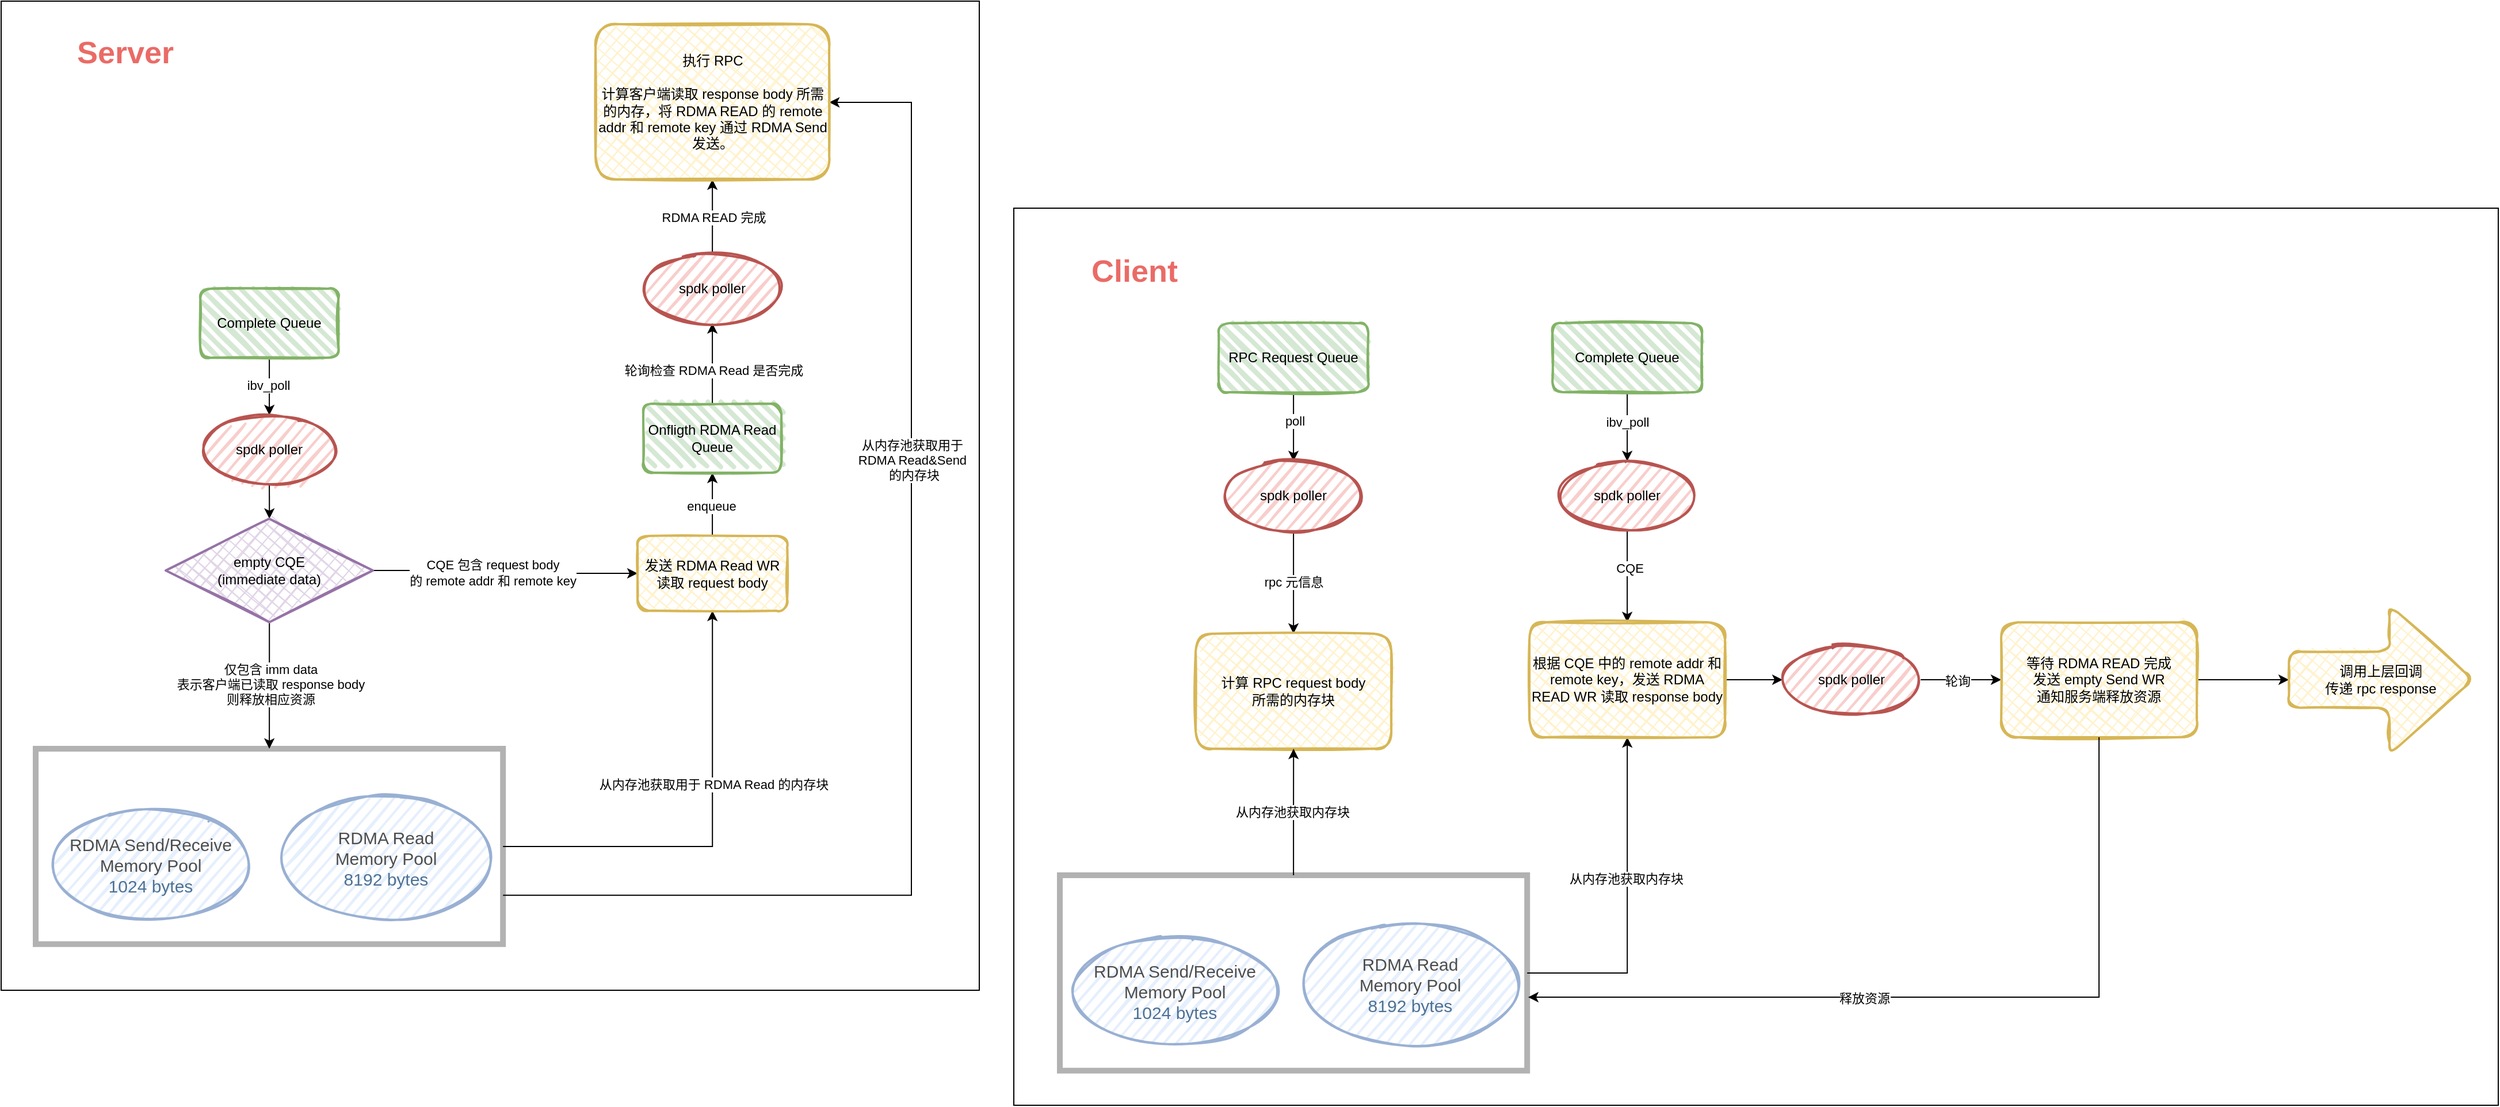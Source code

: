 <mxfile version="22.1.7" type="github">
  <diagram name="第 1 页" id="NqDb-BhbJvzoAJQ0jPAj">
    <mxGraphModel dx="1990" dy="1328" grid="1" gridSize="10" guides="1" tooltips="1" connect="1" arrows="1" fold="1" page="1" pageScale="1" pageWidth="2200" pageHeight="2600" math="0" shadow="0">
      <root>
        <mxCell id="0" />
        <mxCell id="1" parent="0" />
        <mxCell id="9RcKSIrhGy8VHyxV1iM6-8" value="" style="edgeStyle=orthogonalEdgeStyle;rounded=0;orthogonalLoop=1;jettySize=auto;html=1;" edge="1" parent="1" source="9RcKSIrhGy8VHyxV1iM6-1" target="9RcKSIrhGy8VHyxV1iM6-4">
          <mxGeometry relative="1" as="geometry" />
        </mxCell>
        <mxCell id="9RcKSIrhGy8VHyxV1iM6-9" value="ibv_poll" style="edgeLabel;html=1;align=center;verticalAlign=middle;resizable=0;points=[];" vertex="1" connectable="0" parent="9RcKSIrhGy8VHyxV1iM6-8">
          <mxGeometry x="-0.04" y="-1" relative="1" as="geometry">
            <mxPoint as="offset" />
          </mxGeometry>
        </mxCell>
        <mxCell id="9RcKSIrhGy8VHyxV1iM6-1" value="Complete Queue" style="rounded=1;whiteSpace=wrap;html=1;strokeWidth=2;fillWeight=4;hachureGap=8;hachureAngle=45;fillColor=#d5e8d4;sketch=1;strokeColor=#82b366;" vertex="1" parent="1">
          <mxGeometry x="183.05" y="260" width="120" height="60" as="geometry" />
        </mxCell>
        <mxCell id="9RcKSIrhGy8VHyxV1iM6-2" value="&lt;font style=&quot;font-size: 15px;&quot;&gt;RDMA Send/Receive&lt;br&gt;Memory Pool&lt;br&gt;&lt;font color=&quot;#003366&quot;&gt;1024 bytes&lt;/font&gt;&lt;br&gt;&lt;/font&gt;" style="ellipse;whiteSpace=wrap;html=1;strokeWidth=2;fillWeight=2;hachureGap=8;fillStyle=dots;sketch=1;fillColor=#dae8fc;strokeColor=#6c8ebf;" vertex="1" parent="1">
          <mxGeometry x="50.0" y="711.51" width="180" height="98.39" as="geometry" />
        </mxCell>
        <mxCell id="9RcKSIrhGy8VHyxV1iM6-3" value="&lt;font style=&quot;font-size: 15px;&quot;&gt;RDMA Read&lt;br&gt;Memory Pool&lt;br&gt;&lt;font color=&quot;#003366&quot;&gt;8192 bytes&lt;/font&gt;&lt;br&gt;&lt;/font&gt;" style="ellipse;whiteSpace=wrap;html=1;strokeWidth=2;fillWeight=2;hachureGap=8;fillStyle=dots;sketch=1;fillColor=#dae8fc;strokeColor=#6c8ebf;shadow=0;" vertex="1" parent="1">
          <mxGeometry x="250" y="699.9" width="189.45" height="110" as="geometry" />
        </mxCell>
        <mxCell id="9RcKSIrhGy8VHyxV1iM6-10" value="" style="edgeStyle=orthogonalEdgeStyle;rounded=0;orthogonalLoop=1;jettySize=auto;html=1;" edge="1" parent="1" source="9RcKSIrhGy8VHyxV1iM6-4" target="9RcKSIrhGy8VHyxV1iM6-7">
          <mxGeometry relative="1" as="geometry" />
        </mxCell>
        <mxCell id="9RcKSIrhGy8VHyxV1iM6-4" value="spdk poller" style="ellipse;whiteSpace=wrap;html=1;strokeWidth=2;fillWeight=2;hachureGap=8;fillColor=#f8cecc;fillStyle=dots;sketch=1;strokeColor=#b85450;" vertex="1" parent="1">
          <mxGeometry x="183.05" y="370" width="120" height="60" as="geometry" />
        </mxCell>
        <mxCell id="9RcKSIrhGy8VHyxV1iM6-22" value="" style="edgeStyle=orthogonalEdgeStyle;rounded=0;orthogonalLoop=1;jettySize=auto;html=1;" edge="1" parent="1" source="9RcKSIrhGy8VHyxV1iM6-7" target="9RcKSIrhGy8VHyxV1iM6-21">
          <mxGeometry relative="1" as="geometry" />
        </mxCell>
        <mxCell id="9RcKSIrhGy8VHyxV1iM6-23" value="仅包含 imm data&lt;br&gt;表示客户端已读取 response body&lt;br&gt;则释放相应资源" style="edgeLabel;html=1;align=center;verticalAlign=middle;resizable=0;points=[];" vertex="1" connectable="0" parent="9RcKSIrhGy8VHyxV1iM6-22">
          <mxGeometry x="-0.019" y="1" relative="1" as="geometry">
            <mxPoint as="offset" />
          </mxGeometry>
        </mxCell>
        <mxCell id="9RcKSIrhGy8VHyxV1iM6-26" value="" style="edgeStyle=orthogonalEdgeStyle;rounded=0;orthogonalLoop=1;jettySize=auto;html=1;" edge="1" parent="1" source="9RcKSIrhGy8VHyxV1iM6-7" target="9RcKSIrhGy8VHyxV1iM6-25">
          <mxGeometry relative="1" as="geometry" />
        </mxCell>
        <mxCell id="9RcKSIrhGy8VHyxV1iM6-27" value="CQE 包含 request body&lt;br&gt;的 remote addr 和 remote key" style="edgeLabel;html=1;align=center;verticalAlign=middle;resizable=0;points=[];" vertex="1" connectable="0" parent="9RcKSIrhGy8VHyxV1iM6-26">
          <mxGeometry x="-0.109" y="-2" relative="1" as="geometry">
            <mxPoint as="offset" />
          </mxGeometry>
        </mxCell>
        <mxCell id="9RcKSIrhGy8VHyxV1iM6-7" value="empty CQE&lt;br&gt;(immediate data)" style="rhombus;whiteSpace=wrap;html=1;strokeWidth=2;fillWeight=-1;hachureGap=8;fillStyle=cross-hatch;fillColor=#e1d5e7;sketch=1;strokeColor=#9673a6;" vertex="1" parent="1">
          <mxGeometry x="153.05" y="460" width="180" height="90" as="geometry" />
        </mxCell>
        <mxCell id="9RcKSIrhGy8VHyxV1iM6-88" style="edgeStyle=orthogonalEdgeStyle;rounded=0;orthogonalLoop=1;jettySize=auto;html=1;" edge="1" parent="1" source="9RcKSIrhGy8VHyxV1iM6-21" target="9RcKSIrhGy8VHyxV1iM6-25">
          <mxGeometry relative="1" as="geometry" />
        </mxCell>
        <mxCell id="9RcKSIrhGy8VHyxV1iM6-89" value="从内存池获取用于 RDMA Read 的内存块" style="edgeLabel;html=1;align=center;verticalAlign=middle;resizable=0;points=[];" vertex="1" connectable="0" parent="9RcKSIrhGy8VHyxV1iM6-88">
          <mxGeometry x="0.22" y="-1" relative="1" as="geometry">
            <mxPoint as="offset" />
          </mxGeometry>
        </mxCell>
        <mxCell id="9RcKSIrhGy8VHyxV1iM6-90" style="edgeStyle=orthogonalEdgeStyle;rounded=0;orthogonalLoop=1;jettySize=auto;html=1;exitX=1;exitY=0.75;exitDx=0;exitDy=0;" edge="1" parent="1" source="9RcKSIrhGy8VHyxV1iM6-21" target="9RcKSIrhGy8VHyxV1iM6-52">
          <mxGeometry relative="1" as="geometry">
            <mxPoint x="800" y="100" as="targetPoint" />
            <Array as="points">
              <mxPoint x="801" y="787" />
              <mxPoint x="801" y="98" />
            </Array>
          </mxGeometry>
        </mxCell>
        <mxCell id="9RcKSIrhGy8VHyxV1iM6-92" value="从内存池获取用于&amp;nbsp;&lt;br style=&quot;border-color: var(--border-color);&quot;&gt;RDMA Read&amp;amp;Send&amp;nbsp;&lt;br style=&quot;border-color: var(--border-color);&quot;&gt;的内存块" style="edgeLabel;html=1;align=center;verticalAlign=middle;resizable=0;points=[];" vertex="1" connectable="0" parent="9RcKSIrhGy8VHyxV1iM6-90">
          <mxGeometry x="0.316" y="-2" relative="1" as="geometry">
            <mxPoint as="offset" />
          </mxGeometry>
        </mxCell>
        <mxCell id="9RcKSIrhGy8VHyxV1iM6-21" value="" style="rounded=0;whiteSpace=wrap;html=1;opacity=30;strokeWidth=5;" vertex="1" parent="1">
          <mxGeometry x="40.0" y="660" width="406.1" height="169.9" as="geometry" />
        </mxCell>
        <mxCell id="9RcKSIrhGy8VHyxV1iM6-47" value="" style="edgeStyle=orthogonalEdgeStyle;rounded=0;orthogonalLoop=1;jettySize=auto;html=1;" edge="1" parent="1" source="9RcKSIrhGy8VHyxV1iM6-25" target="9RcKSIrhGy8VHyxV1iM6-46">
          <mxGeometry relative="1" as="geometry" />
        </mxCell>
        <mxCell id="9RcKSIrhGy8VHyxV1iM6-48" value="enqueue" style="edgeLabel;html=1;align=center;verticalAlign=middle;resizable=0;points=[];" vertex="1" connectable="0" parent="9RcKSIrhGy8VHyxV1iM6-47">
          <mxGeometry x="-0.054" y="1" relative="1" as="geometry">
            <mxPoint as="offset" />
          </mxGeometry>
        </mxCell>
        <mxCell id="9RcKSIrhGy8VHyxV1iM6-25" value="发送 RDMA Read WR&lt;br&gt;读取 request body" style="rounded=1;whiteSpace=wrap;html=1;fillColor=#fff2cc;strokeColor=#d6b656;strokeWidth=2;fillWeight=-1;hachureGap=8;fillStyle=cross-hatch;sketch=1;" vertex="1" parent="1">
          <mxGeometry x="563.05" y="475" width="130" height="65" as="geometry" />
        </mxCell>
        <mxCell id="9RcKSIrhGy8VHyxV1iM6-36" value="" style="edgeStyle=orthogonalEdgeStyle;rounded=0;orthogonalLoop=1;jettySize=auto;html=1;" edge="1" parent="1" source="9RcKSIrhGy8VHyxV1iM6-34" target="9RcKSIrhGy8VHyxV1iM6-35">
          <mxGeometry relative="1" as="geometry" />
        </mxCell>
        <mxCell id="9RcKSIrhGy8VHyxV1iM6-37" value="poll" style="edgeLabel;html=1;align=center;verticalAlign=middle;resizable=0;points=[];" vertex="1" connectable="0" parent="9RcKSIrhGy8VHyxV1iM6-36">
          <mxGeometry x="-0.167" y="1" relative="1" as="geometry">
            <mxPoint as="offset" />
          </mxGeometry>
        </mxCell>
        <mxCell id="9RcKSIrhGy8VHyxV1iM6-34" value="RPC Request Queue" style="rounded=1;whiteSpace=wrap;html=1;strokeWidth=2;fillWeight=4;hachureGap=8;hachureAngle=45;fillColor=#d5e8d4;sketch=1;strokeColor=#82b366;" vertex="1" parent="1">
          <mxGeometry x="1068.05" y="290" width="130" height="60" as="geometry" />
        </mxCell>
        <mxCell id="9RcKSIrhGy8VHyxV1iM6-39" value="rpc 元信息" style="edgeStyle=orthogonalEdgeStyle;rounded=0;orthogonalLoop=1;jettySize=auto;html=1;" edge="1" parent="1" source="9RcKSIrhGy8VHyxV1iM6-35" target="9RcKSIrhGy8VHyxV1iM6-38">
          <mxGeometry relative="1" as="geometry" />
        </mxCell>
        <mxCell id="9RcKSIrhGy8VHyxV1iM6-35" value="spdk poller" style="ellipse;whiteSpace=wrap;html=1;strokeWidth=2;fillWeight=2;hachureGap=8;fillColor=#f8cecc;fillStyle=dots;sketch=1;strokeColor=#b85450;" vertex="1" parent="1">
          <mxGeometry x="1073.05" y="410" width="120" height="60" as="geometry" />
        </mxCell>
        <mxCell id="9RcKSIrhGy8VHyxV1iM6-38" value="计算 RPC request body&lt;br&gt;所需的内存块" style="rounded=1;whiteSpace=wrap;html=1;fillColor=#fff2cc;strokeColor=#d6b656;strokeWidth=2;fillWeight=-1;hachureGap=8;fillStyle=cross-hatch;sketch=1;" vertex="1" parent="1">
          <mxGeometry x="1048.05" y="560" width="170" height="100" as="geometry" />
        </mxCell>
        <mxCell id="9RcKSIrhGy8VHyxV1iM6-40" value="&lt;font style=&quot;font-size: 15px;&quot;&gt;RDMA Send/Receive&lt;br&gt;Memory Pool&lt;br&gt;&lt;font color=&quot;#003366&quot;&gt;1024 bytes&lt;/font&gt;&lt;br&gt;&lt;/font&gt;" style="ellipse;whiteSpace=wrap;html=1;strokeWidth=2;fillWeight=2;hachureGap=8;fillStyle=dots;sketch=1;fillColor=#dae8fc;strokeColor=#6c8ebf;" vertex="1" parent="1">
          <mxGeometry x="940" y="821.51" width="180" height="98.39" as="geometry" />
        </mxCell>
        <mxCell id="9RcKSIrhGy8VHyxV1iM6-41" value="&lt;font style=&quot;font-size: 15px;&quot;&gt;RDMA Read&lt;br&gt;Memory Pool&lt;br&gt;&lt;font color=&quot;#003366&quot;&gt;8192 bytes&lt;/font&gt;&lt;br&gt;&lt;/font&gt;" style="ellipse;whiteSpace=wrap;html=1;strokeWidth=2;fillWeight=2;hachureGap=8;fillStyle=dots;sketch=1;fillColor=#dae8fc;strokeColor=#6c8ebf;shadow=0;" vertex="1" parent="1">
          <mxGeometry x="1140" y="809.9" width="189.45" height="110" as="geometry" />
        </mxCell>
        <mxCell id="9RcKSIrhGy8VHyxV1iM6-84" value="" style="edgeStyle=orthogonalEdgeStyle;rounded=0;orthogonalLoop=1;jettySize=auto;html=1;" edge="1" parent="1" source="9RcKSIrhGy8VHyxV1iM6-42" target="9RcKSIrhGy8VHyxV1iM6-38">
          <mxGeometry relative="1" as="geometry" />
        </mxCell>
        <mxCell id="9RcKSIrhGy8VHyxV1iM6-85" value="从内存池获取内存块" style="edgeLabel;html=1;align=center;verticalAlign=middle;resizable=0;points=[];" vertex="1" connectable="0" parent="9RcKSIrhGy8VHyxV1iM6-84">
          <mxGeometry x="0.001" y="1" relative="1" as="geometry">
            <mxPoint as="offset" />
          </mxGeometry>
        </mxCell>
        <mxCell id="9RcKSIrhGy8VHyxV1iM6-86" style="edgeStyle=orthogonalEdgeStyle;rounded=0;orthogonalLoop=1;jettySize=auto;html=1;" edge="1" parent="1" source="9RcKSIrhGy8VHyxV1iM6-42" target="9RcKSIrhGy8VHyxV1iM6-65">
          <mxGeometry relative="1" as="geometry" />
        </mxCell>
        <mxCell id="9RcKSIrhGy8VHyxV1iM6-87" value="从内存池获取内存块" style="edgeLabel;html=1;align=center;verticalAlign=middle;resizable=0;points=[];" vertex="1" connectable="0" parent="9RcKSIrhGy8VHyxV1iM6-86">
          <mxGeometry x="0.157" y="1" relative="1" as="geometry">
            <mxPoint as="offset" />
          </mxGeometry>
        </mxCell>
        <mxCell id="9RcKSIrhGy8VHyxV1iM6-42" value="" style="rounded=0;whiteSpace=wrap;html=1;opacity=30;strokeWidth=5;" vertex="1" parent="1">
          <mxGeometry x="930" y="770" width="406.1" height="169.9" as="geometry" />
        </mxCell>
        <mxCell id="9RcKSIrhGy8VHyxV1iM6-50" value="" style="edgeStyle=orthogonalEdgeStyle;rounded=0;orthogonalLoop=1;jettySize=auto;html=1;" edge="1" parent="1" source="9RcKSIrhGy8VHyxV1iM6-46" target="9RcKSIrhGy8VHyxV1iM6-49">
          <mxGeometry relative="1" as="geometry" />
        </mxCell>
        <mxCell id="9RcKSIrhGy8VHyxV1iM6-51" value="轮询检查 RDMA Read 是否完成" style="edgeLabel;html=1;align=center;verticalAlign=middle;resizable=0;points=[];" vertex="1" connectable="0" parent="9RcKSIrhGy8VHyxV1iM6-50">
          <mxGeometry x="-0.171" y="-1" relative="1" as="geometry">
            <mxPoint as="offset" />
          </mxGeometry>
        </mxCell>
        <mxCell id="9RcKSIrhGy8VHyxV1iM6-46" value="Onfligth RDMA Read Queue" style="rounded=1;whiteSpace=wrap;html=1;strokeWidth=2;fillWeight=4;hachureGap=8;hachureAngle=45;fillColor=#d5e8d4;sketch=1;strokeColor=#82b366;" vertex="1" parent="1">
          <mxGeometry x="568.05" y="360" width="120" height="60" as="geometry" />
        </mxCell>
        <mxCell id="9RcKSIrhGy8VHyxV1iM6-53" value="" style="edgeStyle=orthogonalEdgeStyle;rounded=0;orthogonalLoop=1;jettySize=auto;html=1;" edge="1" parent="1" source="9RcKSIrhGy8VHyxV1iM6-49" target="9RcKSIrhGy8VHyxV1iM6-52">
          <mxGeometry relative="1" as="geometry" />
        </mxCell>
        <mxCell id="9RcKSIrhGy8VHyxV1iM6-91" value="RDMA READ 完成" style="edgeLabel;html=1;align=center;verticalAlign=middle;resizable=0;points=[];" vertex="1" connectable="0" parent="9RcKSIrhGy8VHyxV1iM6-53">
          <mxGeometry x="-0.015" y="-1" relative="1" as="geometry">
            <mxPoint as="offset" />
          </mxGeometry>
        </mxCell>
        <mxCell id="9RcKSIrhGy8VHyxV1iM6-49" value="spdk poller" style="ellipse;whiteSpace=wrap;html=1;strokeWidth=2;fillWeight=2;hachureGap=8;fillColor=#f8cecc;fillStyle=dots;sketch=1;strokeColor=#b85450;" vertex="1" parent="1">
          <mxGeometry x="568.05" y="230" width="120" height="60" as="geometry" />
        </mxCell>
        <mxCell id="9RcKSIrhGy8VHyxV1iM6-52" value="执行 RPC&lt;br&gt;&lt;br&gt;计算客户端读取 response body 所需的内存，将 RDMA READ 的 remote addr 和 remote key 通过 RDMA Send 发送。" style="rounded=1;whiteSpace=wrap;html=1;fillColor=#fff2cc;strokeColor=#d6b656;strokeWidth=2;fillWeight=-1;hachureGap=8;fillStyle=cross-hatch;sketch=1;" vertex="1" parent="1">
          <mxGeometry x="526.52" y="30" width="203.05" height="135" as="geometry" />
        </mxCell>
        <mxCell id="9RcKSIrhGy8VHyxV1iM6-62" value="" style="edgeStyle=orthogonalEdgeStyle;rounded=0;orthogonalLoop=1;jettySize=auto;html=1;" edge="1" parent="1" source="9RcKSIrhGy8VHyxV1iM6-59" target="9RcKSIrhGy8VHyxV1iM6-60">
          <mxGeometry relative="1" as="geometry" />
        </mxCell>
        <mxCell id="9RcKSIrhGy8VHyxV1iM6-63" value="ibv_poll" style="edgeLabel;html=1;align=center;verticalAlign=middle;resizable=0;points=[];" vertex="1" connectable="0" parent="9RcKSIrhGy8VHyxV1iM6-62">
          <mxGeometry x="-0.133" relative="1" as="geometry">
            <mxPoint as="offset" />
          </mxGeometry>
        </mxCell>
        <mxCell id="9RcKSIrhGy8VHyxV1iM6-59" value="Complete Queue" style="rounded=1;whiteSpace=wrap;html=1;strokeWidth=2;fillWeight=4;hachureGap=8;hachureAngle=45;fillColor=#d5e8d4;sketch=1;strokeColor=#82b366;" vertex="1" parent="1">
          <mxGeometry x="1358.05" y="290" width="130" height="60" as="geometry" />
        </mxCell>
        <mxCell id="9RcKSIrhGy8VHyxV1iM6-66" value="" style="edgeStyle=orthogonalEdgeStyle;rounded=0;orthogonalLoop=1;jettySize=auto;html=1;" edge="1" parent="1" source="9RcKSIrhGy8VHyxV1iM6-60" target="9RcKSIrhGy8VHyxV1iM6-65">
          <mxGeometry relative="1" as="geometry" />
        </mxCell>
        <mxCell id="9RcKSIrhGy8VHyxV1iM6-67" value="CQE" style="edgeLabel;html=1;align=center;verticalAlign=middle;resizable=0;points=[];" vertex="1" connectable="0" parent="9RcKSIrhGy8VHyxV1iM6-66">
          <mxGeometry x="-0.175" y="2" relative="1" as="geometry">
            <mxPoint as="offset" />
          </mxGeometry>
        </mxCell>
        <mxCell id="9RcKSIrhGy8VHyxV1iM6-60" value="spdk poller" style="ellipse;whiteSpace=wrap;html=1;strokeWidth=2;fillWeight=2;hachureGap=8;fillColor=#f8cecc;fillStyle=dots;sketch=1;strokeColor=#b85450;" vertex="1" parent="1">
          <mxGeometry x="1363.05" y="410" width="120" height="60" as="geometry" />
        </mxCell>
        <mxCell id="9RcKSIrhGy8VHyxV1iM6-78" value="" style="edgeStyle=orthogonalEdgeStyle;rounded=0;orthogonalLoop=1;jettySize=auto;html=1;" edge="1" parent="1" source="9RcKSIrhGy8VHyxV1iM6-65">
          <mxGeometry relative="1" as="geometry">
            <mxPoint x="1558.05" y="600" as="targetPoint" />
          </mxGeometry>
        </mxCell>
        <mxCell id="9RcKSIrhGy8VHyxV1iM6-65" value="根据 CQE 中的 remote addr 和 remote key，发送 RDMA READ WR 读取 response body" style="rounded=1;whiteSpace=wrap;html=1;fillColor=#fff2cc;strokeColor=#d6b656;strokeWidth=2;fillWeight=-1;hachureGap=8;fillStyle=cross-hatch;sketch=1;" vertex="1" parent="1">
          <mxGeometry x="1338.05" y="550" width="170" height="100" as="geometry" />
        </mxCell>
        <mxCell id="9RcKSIrhGy8VHyxV1iM6-81" value="" style="edgeStyle=orthogonalEdgeStyle;rounded=0;orthogonalLoop=1;jettySize=auto;html=1;" edge="1" parent="1" source="9RcKSIrhGy8VHyxV1iM6-79" target="9RcKSIrhGy8VHyxV1iM6-80">
          <mxGeometry relative="1" as="geometry" />
        </mxCell>
        <mxCell id="9RcKSIrhGy8VHyxV1iM6-82" value="轮询" style="edgeLabel;html=1;align=center;verticalAlign=middle;resizable=0;points=[];" vertex="1" connectable="0" parent="9RcKSIrhGy8VHyxV1iM6-81">
          <mxGeometry x="-0.086" y="-1" relative="1" as="geometry">
            <mxPoint as="offset" />
          </mxGeometry>
        </mxCell>
        <mxCell id="9RcKSIrhGy8VHyxV1iM6-79" value="spdk poller" style="ellipse;whiteSpace=wrap;html=1;strokeWidth=2;fillWeight=2;hachureGap=8;fillColor=#f8cecc;fillStyle=dots;sketch=1;strokeColor=#b85450;" vertex="1" parent="1">
          <mxGeometry x="1558.05" y="570" width="120" height="60" as="geometry" />
        </mxCell>
        <mxCell id="9RcKSIrhGy8VHyxV1iM6-97" value="" style="edgeStyle=orthogonalEdgeStyle;rounded=0;orthogonalLoop=1;jettySize=auto;html=1;" edge="1" parent="1" source="9RcKSIrhGy8VHyxV1iM6-80" target="9RcKSIrhGy8VHyxV1iM6-96">
          <mxGeometry relative="1" as="geometry" />
        </mxCell>
        <mxCell id="9RcKSIrhGy8VHyxV1iM6-80" value="等待 RDMA READ 完成&lt;br&gt;发送 empty Send WR&lt;br&gt;通知服务端释放资源" style="rounded=1;whiteSpace=wrap;html=1;fillColor=#fff2cc;strokeColor=#d6b656;strokeWidth=2;fillWeight=-1;hachureGap=8;fillStyle=cross-hatch;sketch=1;" vertex="1" parent="1">
          <mxGeometry x="1748.05" y="550" width="170" height="100" as="geometry" />
        </mxCell>
        <mxCell id="9RcKSIrhGy8VHyxV1iM6-94" value="" style="endArrow=classic;html=1;rounded=0;exitX=0.5;exitY=1;exitDx=0;exitDy=0;entryX=1.002;entryY=0.624;entryDx=0;entryDy=0;entryPerimeter=0;" edge="1" parent="1" source="9RcKSIrhGy8VHyxV1iM6-80" target="9RcKSIrhGy8VHyxV1iM6-42">
          <mxGeometry width="50" height="50" relative="1" as="geometry">
            <mxPoint x="1798.05" y="809.9" as="sourcePoint" />
            <mxPoint x="1838.05" y="890" as="targetPoint" />
            <Array as="points">
              <mxPoint x="1833.05" y="876" />
            </Array>
          </mxGeometry>
        </mxCell>
        <mxCell id="9RcKSIrhGy8VHyxV1iM6-95" value="释放资源" style="edgeLabel;html=1;align=center;verticalAlign=middle;resizable=0;points=[];" vertex="1" connectable="0" parent="9RcKSIrhGy8VHyxV1iM6-94">
          <mxGeometry x="0.191" y="1" relative="1" as="geometry">
            <mxPoint as="offset" />
          </mxGeometry>
        </mxCell>
        <mxCell id="9RcKSIrhGy8VHyxV1iM6-96" value="调用上层回调&lt;br&gt;传递 rpc response" style="shape=singleArrow;whiteSpace=wrap;html=1;arrowWidth=0.375;arrowSize=0.454;fillColor=#fff2cc;strokeColor=#d6b656;rounded=1;strokeWidth=2;fillWeight=-1;hachureGap=8;fillStyle=cross-hatch;sketch=1;" vertex="1" parent="1">
          <mxGeometry x="1998.05" y="535" width="160" height="130" as="geometry" />
        </mxCell>
        <mxCell id="9RcKSIrhGy8VHyxV1iM6-100" value="" style="rounded=0;whiteSpace=wrap;html=1;strokeWidth=1;fillColor=none;" vertex="1" parent="1">
          <mxGeometry x="890" y="190" width="1290" height="780" as="geometry" />
        </mxCell>
        <mxCell id="9RcKSIrhGy8VHyxV1iM6-101" value="&lt;h1&gt;&lt;font color=&quot;#ea6b66&quot; style=&quot;font-size: 27px;&quot;&gt;&lt;b&gt;Client&lt;/b&gt;&lt;/font&gt;&lt;/h1&gt;" style="text;html=1;strokeColor=none;fillColor=none;align=center;verticalAlign=middle;whiteSpace=wrap;rounded=0;" vertex="1" parent="1">
          <mxGeometry x="930" y="220" width="130" height="50" as="geometry" />
        </mxCell>
        <mxCell id="9RcKSIrhGy8VHyxV1iM6-102" value="" style="rounded=0;whiteSpace=wrap;html=1;strokeWidth=1;fillColor=none;" vertex="1" parent="1">
          <mxGeometry x="10" y="10" width="850" height="860" as="geometry" />
        </mxCell>
        <mxCell id="9RcKSIrhGy8VHyxV1iM6-103" value="&lt;h1&gt;&lt;font color=&quot;#ea6b66&quot;&gt;&lt;span style=&quot;caret-color: rgb(234, 107, 102); font-size: 27px;&quot;&gt;Server&lt;/span&gt;&lt;/font&gt;&lt;/h1&gt;" style="text;html=1;strokeColor=none;fillColor=none;align=center;verticalAlign=middle;whiteSpace=wrap;rounded=0;" vertex="1" parent="1">
          <mxGeometry x="53.05" y="30" width="130" height="50" as="geometry" />
        </mxCell>
      </root>
    </mxGraphModel>
  </diagram>
</mxfile>
